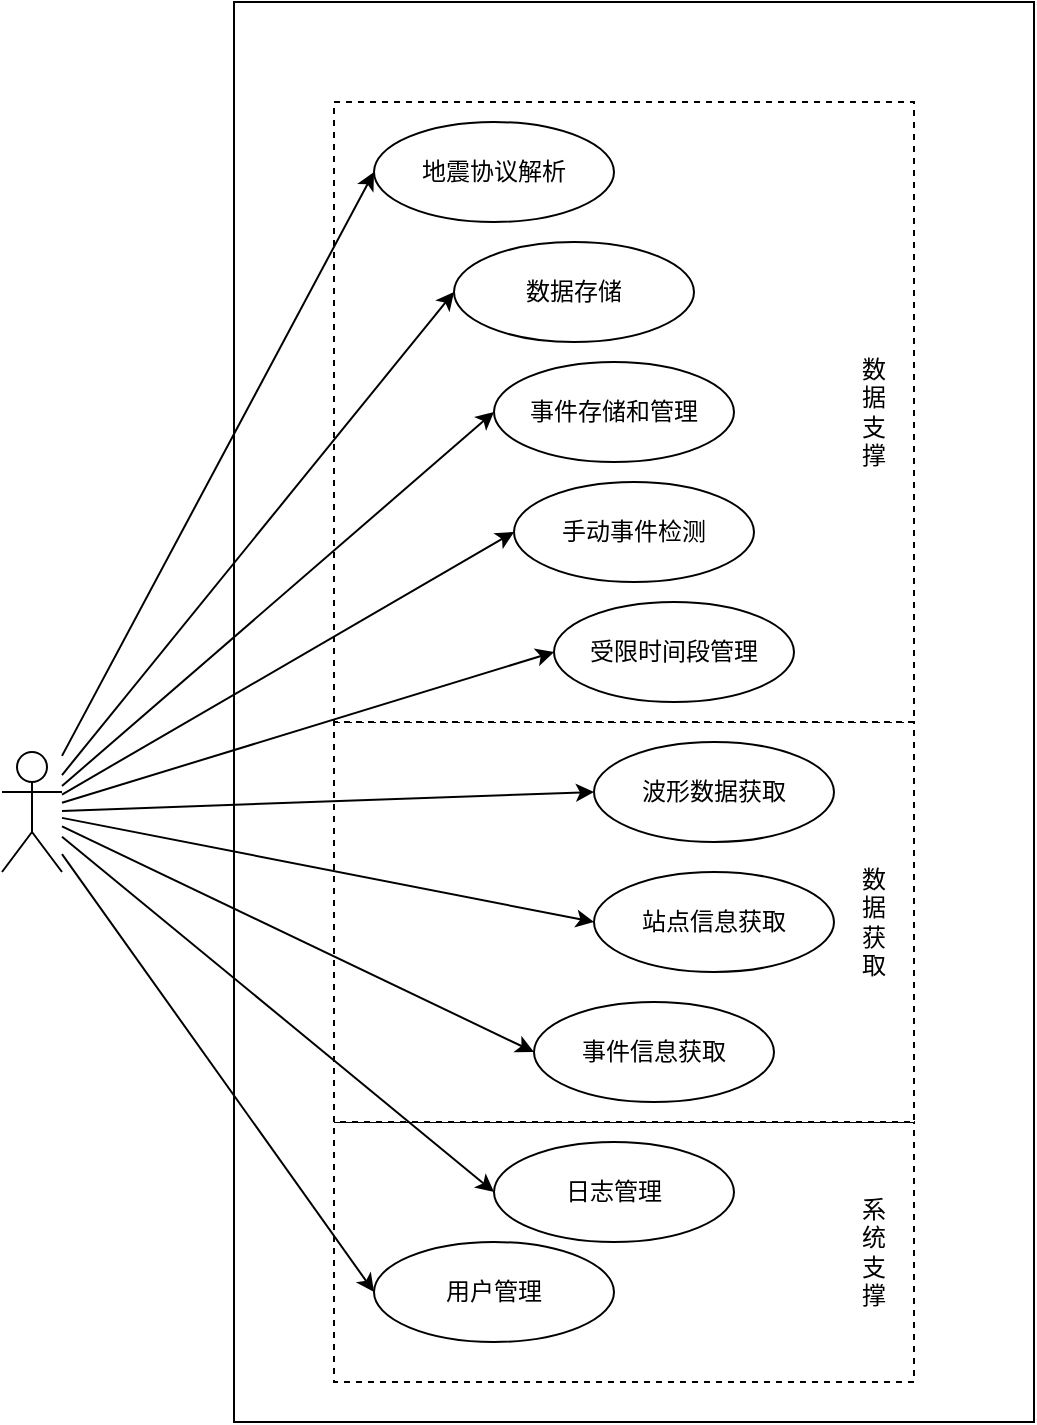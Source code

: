 <mxfile version="24.0.1" type="github">
  <diagram name="第 1 页" id="Qw28GFKZARkFMmKP-efk">
    <mxGraphModel dx="1562" dy="2014" grid="1" gridSize="10" guides="1" tooltips="1" connect="1" arrows="1" fold="1" page="1" pageScale="1" pageWidth="827" pageHeight="1169" math="0" shadow="0">
      <root>
        <mxCell id="0" />
        <mxCell id="1" parent="0" />
        <mxCell id="2baGIIIHMc5CiypYjOd4-37" value="" style="rounded=0;whiteSpace=wrap;html=1;" vertex="1" parent="1">
          <mxGeometry x="450" y="-80" width="400" height="710" as="geometry" />
        </mxCell>
        <mxCell id="2baGIIIHMc5CiypYjOd4-40" value="" style="rounded=0;whiteSpace=wrap;html=1;dashed=1;" vertex="1" parent="1">
          <mxGeometry x="500" y="480" width="290" height="130" as="geometry" />
        </mxCell>
        <mxCell id="2baGIIIHMc5CiypYjOd4-39" value="" style="rounded=0;whiteSpace=wrap;html=1;dashed=1;" vertex="1" parent="1">
          <mxGeometry x="500" y="280" width="290" height="200" as="geometry" />
        </mxCell>
        <mxCell id="2baGIIIHMc5CiypYjOd4-38" value="" style="rounded=0;whiteSpace=wrap;html=1;dashed=1;" vertex="1" parent="1">
          <mxGeometry x="500" y="-30" width="290" height="310" as="geometry" />
        </mxCell>
        <mxCell id="2baGIIIHMc5CiypYjOd4-21" style="rounded=0;orthogonalLoop=1;jettySize=auto;html=1;entryX=0;entryY=0.5;entryDx=0;entryDy=0;" edge="1" parent="1" source="2baGIIIHMc5CiypYjOd4-1" target="2baGIIIHMc5CiypYjOd4-9">
          <mxGeometry relative="1" as="geometry" />
        </mxCell>
        <mxCell id="2baGIIIHMc5CiypYjOd4-22" style="rounded=0;orthogonalLoop=1;jettySize=auto;html=1;entryX=0;entryY=0.5;entryDx=0;entryDy=0;" edge="1" parent="1" source="2baGIIIHMc5CiypYjOd4-1" target="2baGIIIHMc5CiypYjOd4-10">
          <mxGeometry relative="1" as="geometry" />
        </mxCell>
        <mxCell id="2baGIIIHMc5CiypYjOd4-23" style="rounded=0;orthogonalLoop=1;jettySize=auto;html=1;entryX=0;entryY=0.5;entryDx=0;entryDy=0;" edge="1" parent="1" source="2baGIIIHMc5CiypYjOd4-1" target="2baGIIIHMc5CiypYjOd4-12">
          <mxGeometry relative="1" as="geometry" />
        </mxCell>
        <mxCell id="2baGIIIHMc5CiypYjOd4-25" style="rounded=0;orthogonalLoop=1;jettySize=auto;html=1;entryX=0;entryY=0.5;entryDx=0;entryDy=0;" edge="1" parent="1" source="2baGIIIHMc5CiypYjOd4-1" target="2baGIIIHMc5CiypYjOd4-14">
          <mxGeometry relative="1" as="geometry" />
        </mxCell>
        <mxCell id="2baGIIIHMc5CiypYjOd4-28" style="rounded=0;orthogonalLoop=1;jettySize=auto;html=1;entryX=0;entryY=0.5;entryDx=0;entryDy=0;" edge="1" parent="1" source="2baGIIIHMc5CiypYjOd4-1" target="2baGIIIHMc5CiypYjOd4-3">
          <mxGeometry relative="1" as="geometry" />
        </mxCell>
        <mxCell id="2baGIIIHMc5CiypYjOd4-29" style="rounded=0;orthogonalLoop=1;jettySize=auto;html=1;entryX=0;entryY=0.5;entryDx=0;entryDy=0;" edge="1" parent="1" source="2baGIIIHMc5CiypYjOd4-1" target="2baGIIIHMc5CiypYjOd4-4">
          <mxGeometry relative="1" as="geometry" />
        </mxCell>
        <mxCell id="2baGIIIHMc5CiypYjOd4-30" style="rounded=0;orthogonalLoop=1;jettySize=auto;html=1;entryX=0;entryY=0.5;entryDx=0;entryDy=0;" edge="1" parent="1" source="2baGIIIHMc5CiypYjOd4-1" target="2baGIIIHMc5CiypYjOd4-6">
          <mxGeometry relative="1" as="geometry" />
        </mxCell>
        <mxCell id="2baGIIIHMc5CiypYjOd4-34" style="rounded=0;orthogonalLoop=1;jettySize=auto;html=1;entryX=0;entryY=0.5;entryDx=0;entryDy=0;" edge="1" parent="1" source="2baGIIIHMc5CiypYjOd4-1" target="2baGIIIHMc5CiypYjOd4-7">
          <mxGeometry relative="1" as="geometry" />
        </mxCell>
        <mxCell id="2baGIIIHMc5CiypYjOd4-35" style="rounded=0;orthogonalLoop=1;jettySize=auto;html=1;entryX=0;entryY=0.5;entryDx=0;entryDy=0;" edge="1" parent="1" source="2baGIIIHMc5CiypYjOd4-1" target="2baGIIIHMc5CiypYjOd4-13">
          <mxGeometry relative="1" as="geometry" />
        </mxCell>
        <mxCell id="2baGIIIHMc5CiypYjOd4-1" value="" style="shape=umlActor;verticalLabelPosition=bottom;verticalAlign=top;html=1;outlineConnect=0;" vertex="1" parent="1">
          <mxGeometry x="334" y="295" width="30" height="60" as="geometry" />
        </mxCell>
        <mxCell id="2baGIIIHMc5CiypYjOd4-3" value="地震协议解析" style="ellipse;whiteSpace=wrap;html=1;" vertex="1" parent="1">
          <mxGeometry x="520" y="-20" width="120" height="50" as="geometry" />
        </mxCell>
        <mxCell id="2baGIIIHMc5CiypYjOd4-4" value="数据存储" style="ellipse;whiteSpace=wrap;html=1;" vertex="1" parent="1">
          <mxGeometry x="560" y="40" width="120" height="50" as="geometry" />
        </mxCell>
        <mxCell id="2baGIIIHMc5CiypYjOd4-6" value="事件存储和管理" style="ellipse;whiteSpace=wrap;html=1;" vertex="1" parent="1">
          <mxGeometry x="580" y="100" width="120" height="50" as="geometry" />
        </mxCell>
        <mxCell id="2baGIIIHMc5CiypYjOd4-7" value="手动事件检测" style="ellipse;whiteSpace=wrap;html=1;" vertex="1" parent="1">
          <mxGeometry x="590" y="160" width="120" height="50" as="geometry" />
        </mxCell>
        <mxCell id="2baGIIIHMc5CiypYjOd4-9" value="波形数据获取" style="ellipse;whiteSpace=wrap;html=1;" vertex="1" parent="1">
          <mxGeometry x="630" y="290" width="120" height="50" as="geometry" />
        </mxCell>
        <mxCell id="2baGIIIHMc5CiypYjOd4-10" value="站点信息获取" style="ellipse;whiteSpace=wrap;html=1;" vertex="1" parent="1">
          <mxGeometry x="630" y="355" width="120" height="50" as="geometry" />
        </mxCell>
        <mxCell id="2baGIIIHMc5CiypYjOd4-12" value="事件信息获取" style="ellipse;whiteSpace=wrap;html=1;" vertex="1" parent="1">
          <mxGeometry x="600" y="420" width="120" height="50" as="geometry" />
        </mxCell>
        <mxCell id="2baGIIIHMc5CiypYjOd4-13" value="受限时间段管理" style="ellipse;whiteSpace=wrap;html=1;" vertex="1" parent="1">
          <mxGeometry x="610" y="220" width="120" height="50" as="geometry" />
        </mxCell>
        <mxCell id="2baGIIIHMc5CiypYjOd4-14" value="日志管理" style="ellipse;whiteSpace=wrap;html=1;" vertex="1" parent="1">
          <mxGeometry x="580" y="490" width="120" height="50" as="geometry" />
        </mxCell>
        <mxCell id="2baGIIIHMc5CiypYjOd4-15" value="用户管理" style="ellipse;whiteSpace=wrap;html=1;" vertex="1" parent="1">
          <mxGeometry x="520" y="540" width="120" height="50" as="geometry" />
        </mxCell>
        <mxCell id="2baGIIIHMc5CiypYjOd4-36" style="rounded=0;orthogonalLoop=1;jettySize=auto;html=1;entryX=0;entryY=0.5;entryDx=0;entryDy=0;" edge="1" parent="1" source="2baGIIIHMc5CiypYjOd4-1" target="2baGIIIHMc5CiypYjOd4-15">
          <mxGeometry relative="1" as="geometry" />
        </mxCell>
        <mxCell id="2baGIIIHMc5CiypYjOd4-41" value="数&lt;div&gt;据&lt;/div&gt;&lt;div&gt;支&lt;/div&gt;&lt;div&gt;撑&lt;/div&gt;" style="text;html=1;align=center;verticalAlign=middle;whiteSpace=wrap;rounded=0;" vertex="1" parent="1">
          <mxGeometry x="740" y="110" width="60" height="30" as="geometry" />
        </mxCell>
        <mxCell id="2baGIIIHMc5CiypYjOd4-42" value="数&lt;div&gt;据&lt;/div&gt;&lt;div&gt;获&lt;/div&gt;&lt;div&gt;取&lt;/div&gt;" style="text;html=1;align=center;verticalAlign=middle;whiteSpace=wrap;rounded=0;" vertex="1" parent="1">
          <mxGeometry x="740" y="365" width="60" height="30" as="geometry" />
        </mxCell>
        <mxCell id="2baGIIIHMc5CiypYjOd4-43" value="&lt;div&gt;系&lt;/div&gt;&lt;div&gt;统&lt;/div&gt;&lt;div&gt;支&lt;/div&gt;&lt;div&gt;撑&lt;/div&gt;" style="text;html=1;align=center;verticalAlign=middle;whiteSpace=wrap;rounded=0;" vertex="1" parent="1">
          <mxGeometry x="740" y="530" width="60" height="30" as="geometry" />
        </mxCell>
      </root>
    </mxGraphModel>
  </diagram>
</mxfile>

